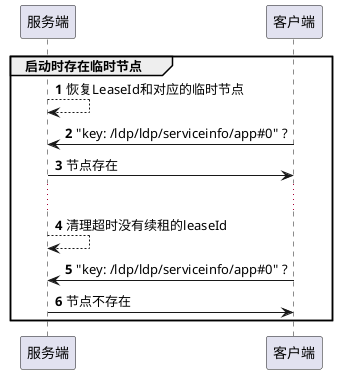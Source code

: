 @startuml

autonumber

group 启动时存在临时节点
服务端 --> 服务端: 恢复LeaseId和对应的临时节点
客户端 -> 服务端: "key: /ldp/ldp/serviceinfo/app#0" ?
服务端 -> 客户端: 节点存在
...
服务端 --> 服务端: 清理超时没有续租的leaseId
客户端 -> 服务端: "key: /ldp/ldp/serviceinfo/app#0" ?
服务端 -> 客户端: 节点不存在



end
@enduml